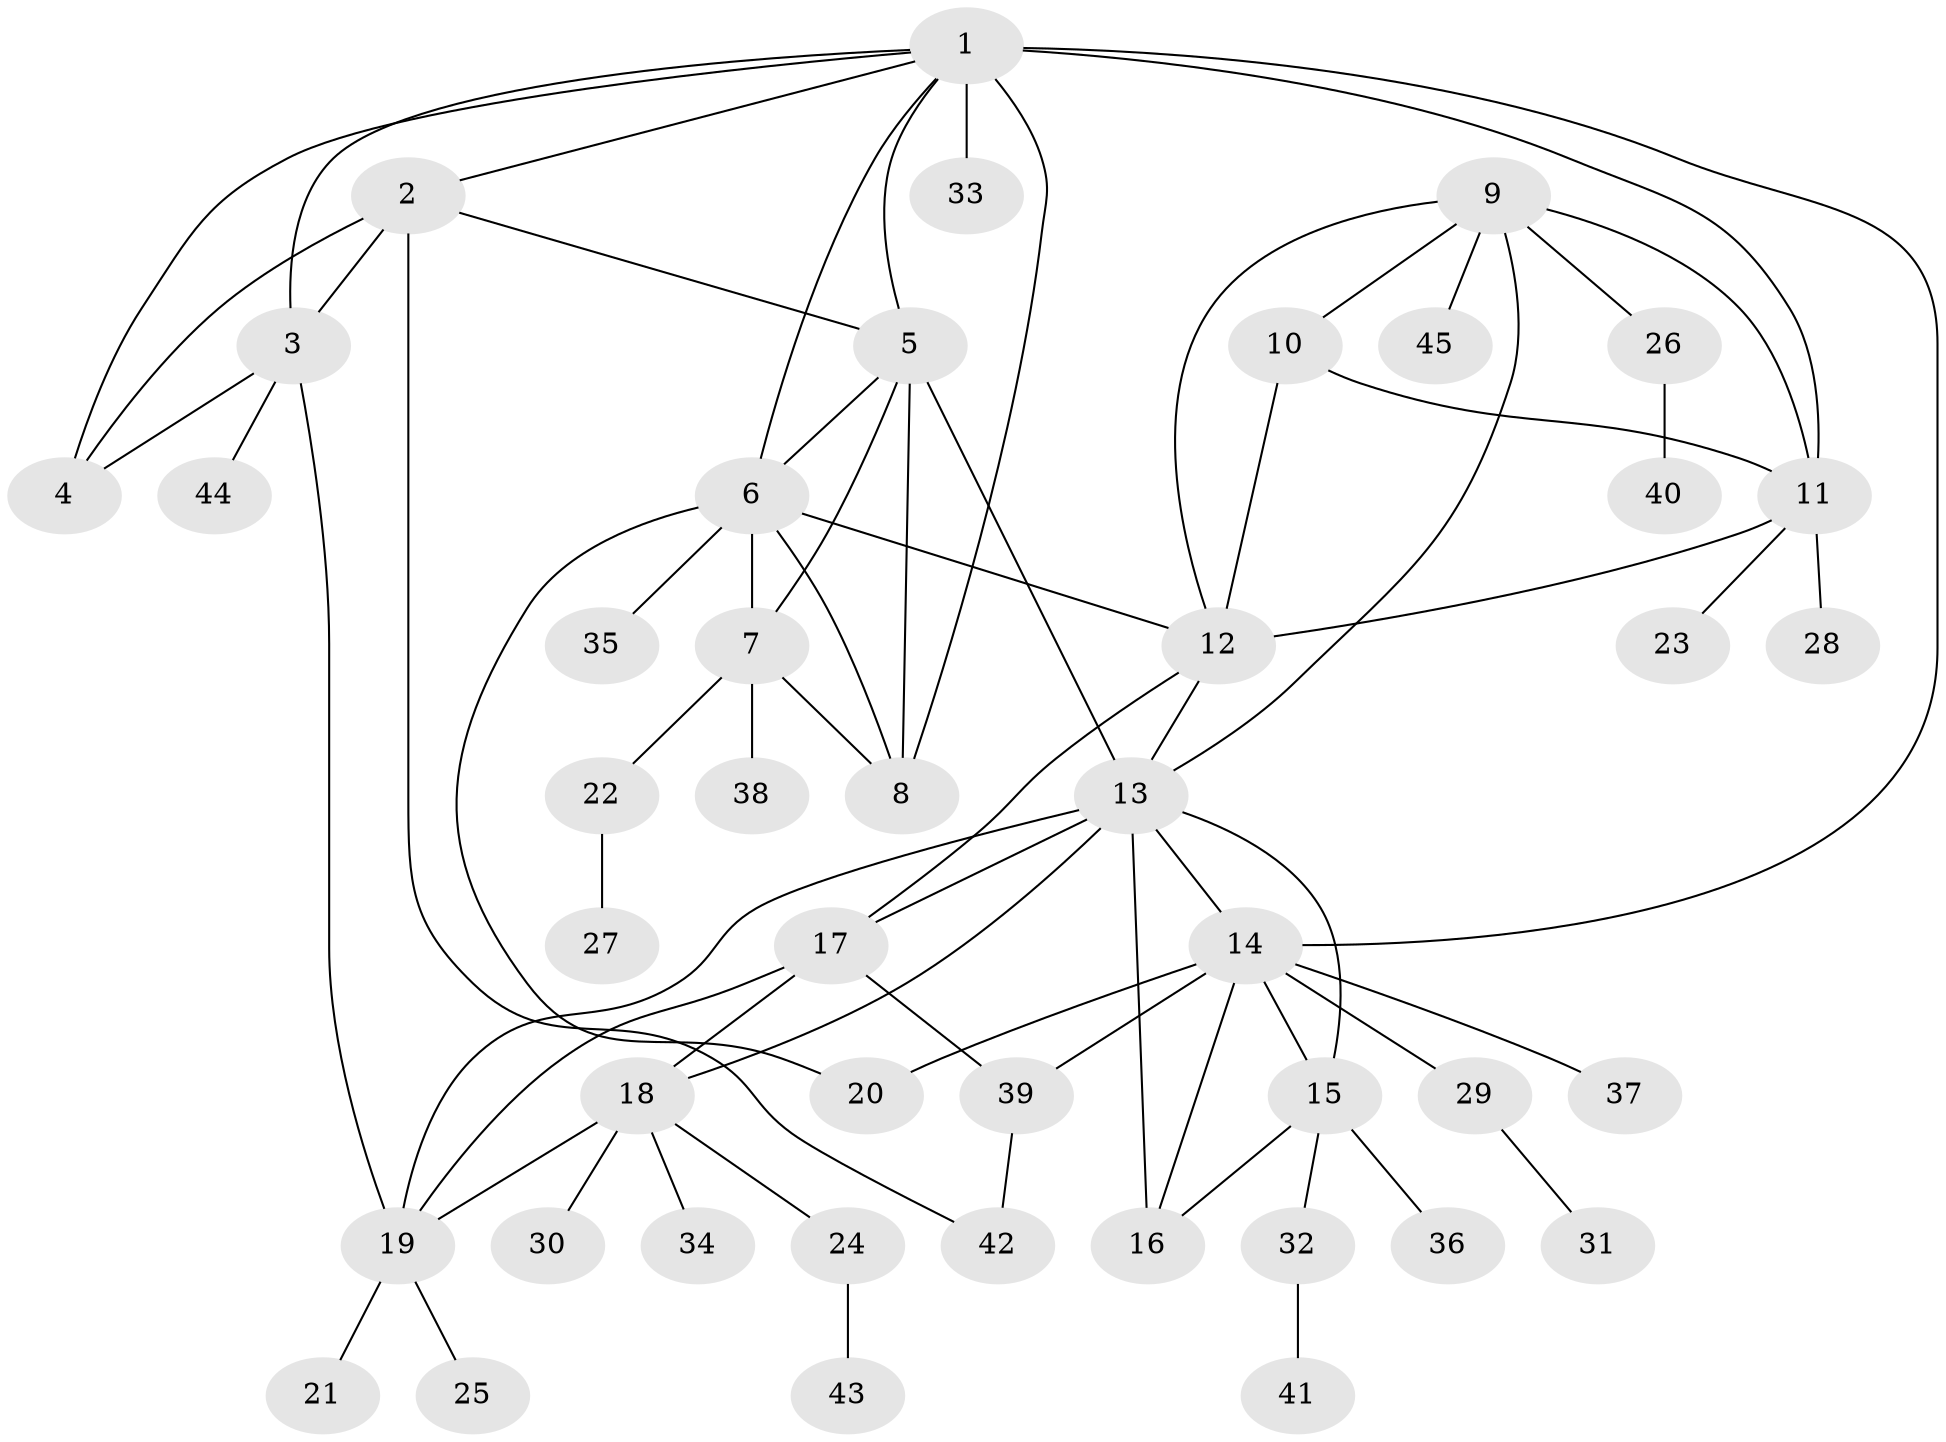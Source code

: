 // original degree distribution, {12: 0.011111111111111112, 3: 0.08888888888888889, 6: 0.05555555555555555, 5: 0.05555555555555555, 9: 0.022222222222222223, 10: 0.011111111111111112, 7: 0.011111111111111112, 8: 0.022222222222222223, 11: 0.011111111111111112, 1: 0.5444444444444444, 2: 0.15555555555555556, 4: 0.011111111111111112}
// Generated by graph-tools (version 1.1) at 2025/37/03/09/25 02:37:45]
// undirected, 45 vertices, 71 edges
graph export_dot {
graph [start="1"]
  node [color=gray90,style=filled];
  1;
  2;
  3;
  4;
  5;
  6;
  7;
  8;
  9;
  10;
  11;
  12;
  13;
  14;
  15;
  16;
  17;
  18;
  19;
  20;
  21;
  22;
  23;
  24;
  25;
  26;
  27;
  28;
  29;
  30;
  31;
  32;
  33;
  34;
  35;
  36;
  37;
  38;
  39;
  40;
  41;
  42;
  43;
  44;
  45;
  1 -- 2 [weight=1.0];
  1 -- 3 [weight=1.0];
  1 -- 4 [weight=1.0];
  1 -- 5 [weight=1.0];
  1 -- 6 [weight=1.0];
  1 -- 8 [weight=1.0];
  1 -- 11 [weight=1.0];
  1 -- 14 [weight=1.0];
  1 -- 33 [weight=4.0];
  2 -- 3 [weight=1.0];
  2 -- 4 [weight=2.0];
  2 -- 5 [weight=1.0];
  2 -- 42 [weight=1.0];
  3 -- 4 [weight=1.0];
  3 -- 19 [weight=1.0];
  3 -- 44 [weight=1.0];
  5 -- 6 [weight=1.0];
  5 -- 7 [weight=1.0];
  5 -- 8 [weight=2.0];
  5 -- 13 [weight=2.0];
  6 -- 7 [weight=1.0];
  6 -- 8 [weight=1.0];
  6 -- 12 [weight=1.0];
  6 -- 20 [weight=3.0];
  6 -- 35 [weight=1.0];
  7 -- 8 [weight=1.0];
  7 -- 22 [weight=1.0];
  7 -- 38 [weight=1.0];
  9 -- 10 [weight=1.0];
  9 -- 11 [weight=1.0];
  9 -- 12 [weight=1.0];
  9 -- 13 [weight=1.0];
  9 -- 26 [weight=1.0];
  9 -- 45 [weight=1.0];
  10 -- 11 [weight=1.0];
  10 -- 12 [weight=2.0];
  11 -- 12 [weight=1.0];
  11 -- 23 [weight=2.0];
  11 -- 28 [weight=1.0];
  12 -- 13 [weight=1.0];
  12 -- 17 [weight=1.0];
  13 -- 14 [weight=1.0];
  13 -- 15 [weight=1.0];
  13 -- 16 [weight=3.0];
  13 -- 17 [weight=1.0];
  13 -- 18 [weight=1.0];
  13 -- 19 [weight=1.0];
  14 -- 15 [weight=1.0];
  14 -- 16 [weight=1.0];
  14 -- 20 [weight=1.0];
  14 -- 29 [weight=1.0];
  14 -- 37 [weight=1.0];
  14 -- 39 [weight=3.0];
  15 -- 16 [weight=1.0];
  15 -- 32 [weight=1.0];
  15 -- 36 [weight=1.0];
  17 -- 18 [weight=1.0];
  17 -- 19 [weight=3.0];
  17 -- 39 [weight=1.0];
  18 -- 19 [weight=1.0];
  18 -- 24 [weight=1.0];
  18 -- 30 [weight=1.0];
  18 -- 34 [weight=2.0];
  19 -- 21 [weight=1.0];
  19 -- 25 [weight=1.0];
  22 -- 27 [weight=2.0];
  24 -- 43 [weight=1.0];
  26 -- 40 [weight=1.0];
  29 -- 31 [weight=1.0];
  32 -- 41 [weight=1.0];
  39 -- 42 [weight=1.0];
}
